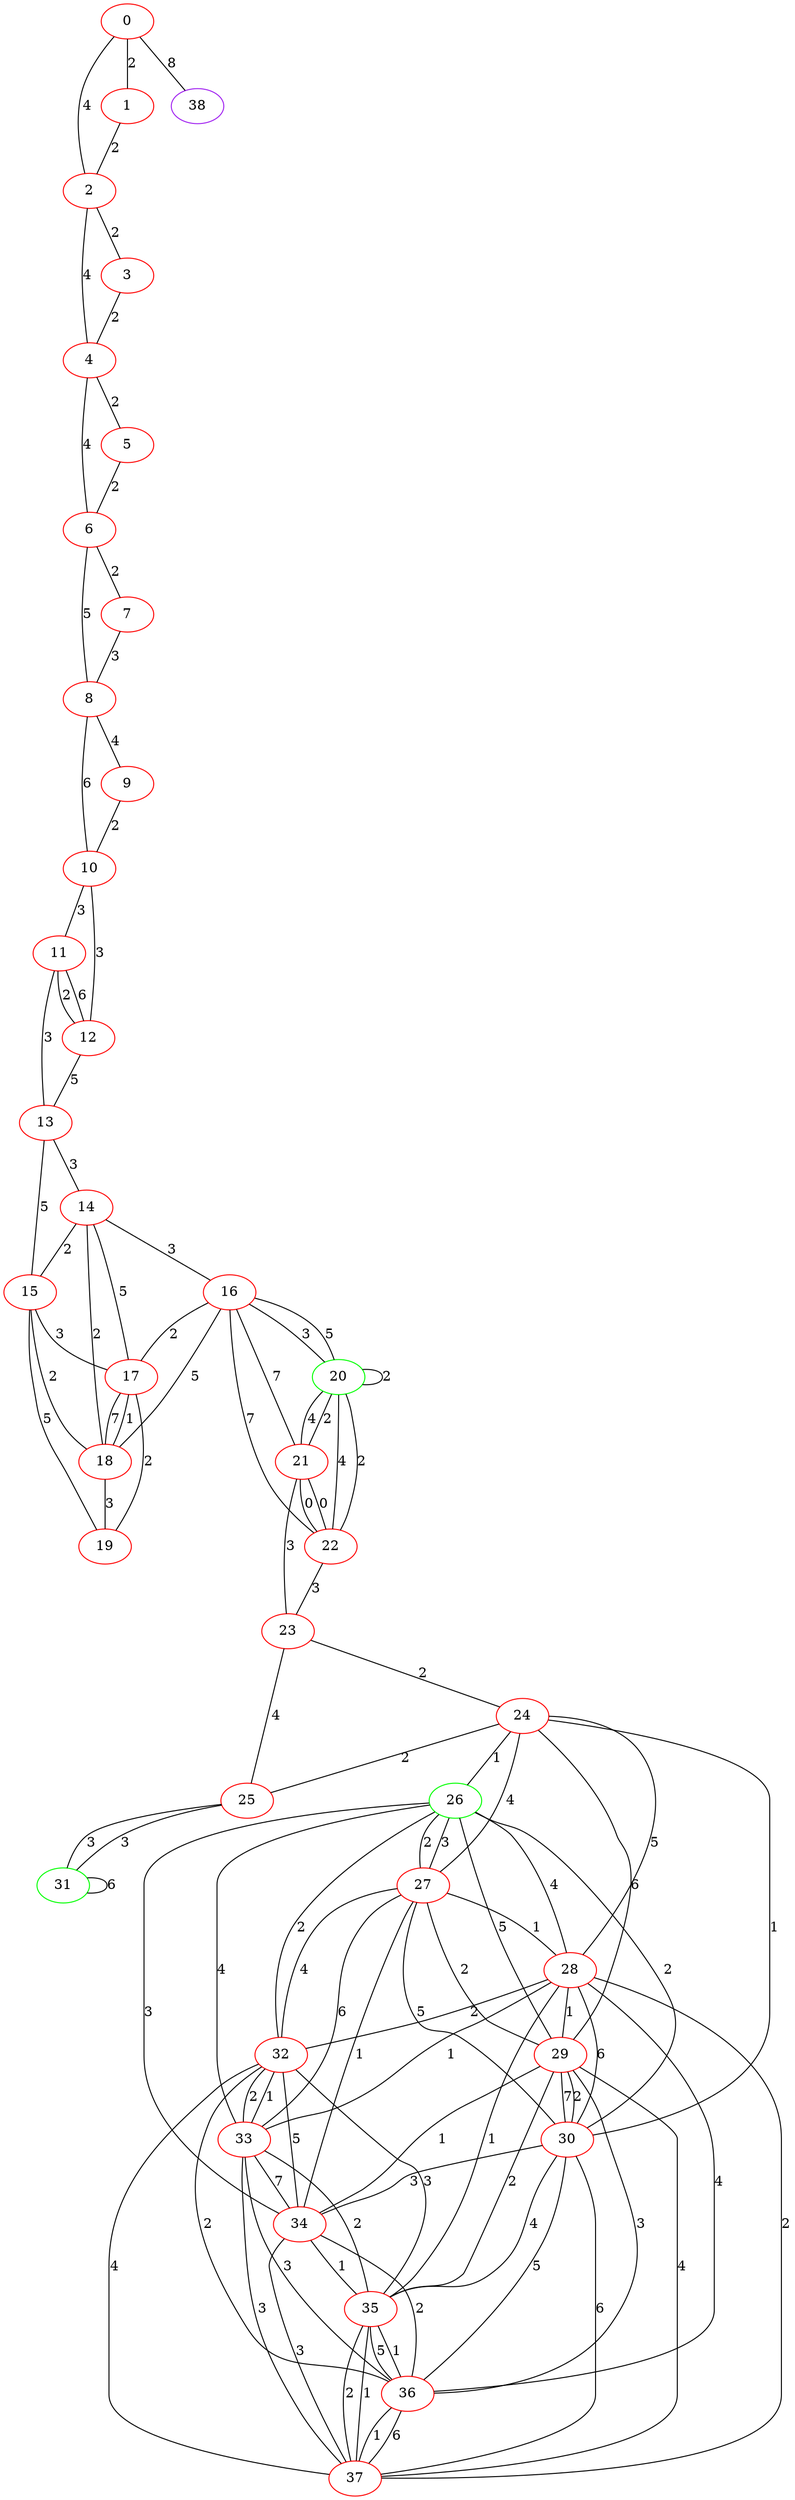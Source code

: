 graph "" {
0 [color=red, weight=1];
1 [color=red, weight=1];
2 [color=red, weight=1];
3 [color=red, weight=1];
4 [color=red, weight=1];
5 [color=red, weight=1];
6 [color=red, weight=1];
7 [color=red, weight=1];
8 [color=red, weight=1];
9 [color=red, weight=1];
10 [color=red, weight=1];
11 [color=red, weight=1];
12 [color=red, weight=1];
13 [color=red, weight=1];
14 [color=red, weight=1];
15 [color=red, weight=1];
16 [color=red, weight=1];
17 [color=red, weight=1];
18 [color=red, weight=1];
19 [color=red, weight=1];
20 [color=green, weight=2];
21 [color=red, weight=1];
22 [color=red, weight=1];
23 [color=red, weight=1];
24 [color=red, weight=1];
25 [color=red, weight=1];
26 [color=green, weight=2];
27 [color=red, weight=1];
28 [color=red, weight=1];
29 [color=red, weight=1];
30 [color=red, weight=1];
31 [color=green, weight=2];
32 [color=red, weight=1];
33 [color=red, weight=1];
34 [color=red, weight=1];
35 [color=red, weight=1];
36 [color=red, weight=1];
37 [color=red, weight=1];
38 [color=purple, weight=4];
0 -- 1  [key=0, label=2];
0 -- 2  [key=0, label=4];
0 -- 38  [key=0, label=8];
1 -- 2  [key=0, label=2];
2 -- 3  [key=0, label=2];
2 -- 4  [key=0, label=4];
3 -- 4  [key=0, label=2];
4 -- 5  [key=0, label=2];
4 -- 6  [key=0, label=4];
5 -- 6  [key=0, label=2];
6 -- 8  [key=0, label=5];
6 -- 7  [key=0, label=2];
7 -- 8  [key=0, label=3];
8 -- 9  [key=0, label=4];
8 -- 10  [key=0, label=6];
9 -- 10  [key=0, label=2];
10 -- 11  [key=0, label=3];
10 -- 12  [key=0, label=3];
11 -- 12  [key=0, label=6];
11 -- 12  [key=1, label=2];
11 -- 13  [key=0, label=3];
12 -- 13  [key=0, label=5];
13 -- 14  [key=0, label=3];
13 -- 15  [key=0, label=5];
14 -- 16  [key=0, label=3];
14 -- 17  [key=0, label=5];
14 -- 18  [key=0, label=2];
14 -- 15  [key=0, label=2];
15 -- 17  [key=0, label=3];
15 -- 18  [key=0, label=2];
15 -- 19  [key=0, label=5];
16 -- 17  [key=0, label=2];
16 -- 18  [key=0, label=5];
16 -- 20  [key=0, label=3];
16 -- 20  [key=1, label=5];
16 -- 21  [key=0, label=7];
16 -- 22  [key=0, label=7];
17 -- 18  [key=0, label=7];
17 -- 18  [key=1, label=1];
17 -- 19  [key=0, label=2];
18 -- 19  [key=0, label=3];
20 -- 20  [key=0, label=2];
20 -- 21  [key=0, label=4];
20 -- 21  [key=1, label=2];
20 -- 22  [key=0, label=4];
20 -- 22  [key=1, label=2];
21 -- 22  [key=0, label=0];
21 -- 22  [key=1, label=0];
21 -- 23  [key=0, label=3];
22 -- 23  [key=0, label=3];
23 -- 24  [key=0, label=2];
23 -- 25  [key=0, label=4];
24 -- 25  [key=0, label=2];
24 -- 26  [key=0, label=1];
24 -- 27  [key=0, label=4];
24 -- 28  [key=0, label=5];
24 -- 29  [key=0, label=6];
24 -- 30  [key=0, label=1];
25 -- 31  [key=0, label=3];
25 -- 31  [key=1, label=3];
26 -- 32  [key=0, label=2];
26 -- 33  [key=0, label=4];
26 -- 34  [key=0, label=3];
26 -- 27  [key=0, label=3];
26 -- 27  [key=1, label=2];
26 -- 28  [key=0, label=4];
26 -- 29  [key=0, label=5];
26 -- 30  [key=0, label=2];
27 -- 32  [key=0, label=4];
27 -- 33  [key=0, label=6];
27 -- 34  [key=0, label=1];
27 -- 28  [key=0, label=1];
27 -- 29  [key=0, label=2];
27 -- 30  [key=0, label=5];
28 -- 32  [key=0, label=2];
28 -- 33  [key=0, label=1];
28 -- 35  [key=0, label=1];
28 -- 36  [key=0, label=4];
28 -- 37  [key=0, label=2];
28 -- 29  [key=0, label=1];
28 -- 30  [key=0, label=6];
29 -- 34  [key=0, label=1];
29 -- 35  [key=0, label=2];
29 -- 36  [key=0, label=3];
29 -- 37  [key=0, label=4];
29 -- 30  [key=0, label=7];
29 -- 30  [key=1, label=2];
30 -- 34  [key=0, label=3];
30 -- 35  [key=0, label=4];
30 -- 36  [key=0, label=5];
30 -- 37  [key=0, label=6];
31 -- 31  [key=0, label=6];
32 -- 33  [key=0, label=1];
32 -- 33  [key=1, label=2];
32 -- 34  [key=0, label=5];
32 -- 35  [key=0, label=3];
32 -- 36  [key=0, label=2];
32 -- 37  [key=0, label=4];
33 -- 34  [key=0, label=7];
33 -- 35  [key=0, label=2];
33 -- 36  [key=0, label=3];
33 -- 37  [key=0, label=3];
34 -- 35  [key=0, label=1];
34 -- 36  [key=0, label=2];
34 -- 37  [key=0, label=3];
35 -- 36  [key=0, label=5];
35 -- 36  [key=1, label=1];
35 -- 37  [key=0, label=1];
35 -- 37  [key=1, label=2];
36 -- 37  [key=0, label=6];
36 -- 37  [key=1, label=1];
}
